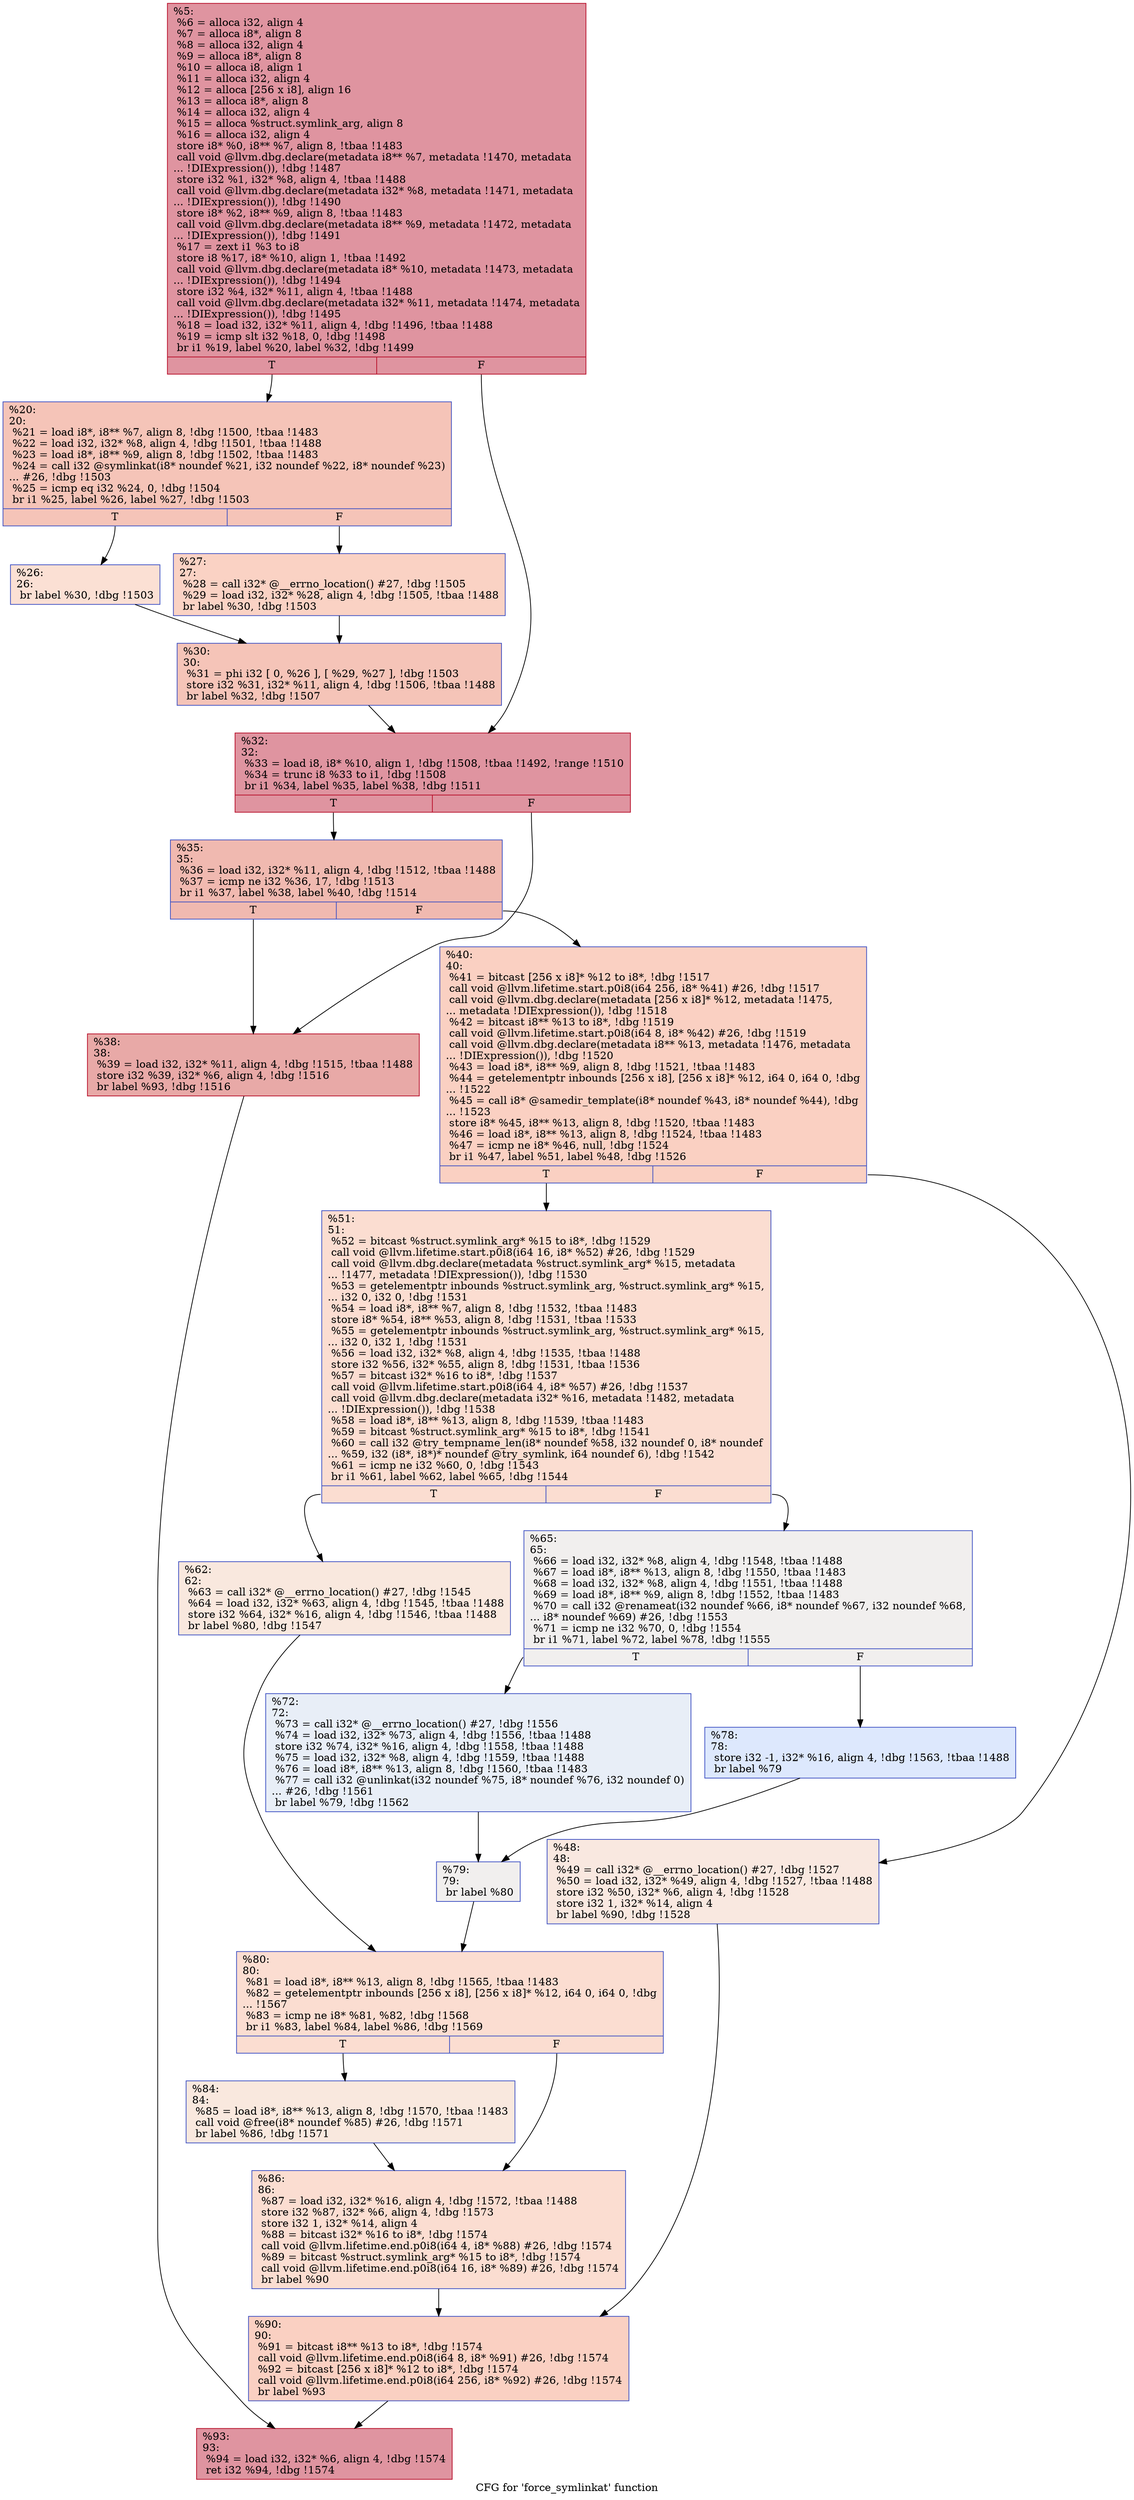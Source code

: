 digraph "CFG for 'force_symlinkat' function" {
	label="CFG for 'force_symlinkat' function";

	Node0xf05d10 [shape=record,color="#b70d28ff", style=filled, fillcolor="#b70d2870",label="{%5:\l  %6 = alloca i32, align 4\l  %7 = alloca i8*, align 8\l  %8 = alloca i32, align 4\l  %9 = alloca i8*, align 8\l  %10 = alloca i8, align 1\l  %11 = alloca i32, align 4\l  %12 = alloca [256 x i8], align 16\l  %13 = alloca i8*, align 8\l  %14 = alloca i32, align 4\l  %15 = alloca %struct.symlink_arg, align 8\l  %16 = alloca i32, align 4\l  store i8* %0, i8** %7, align 8, !tbaa !1483\l  call void @llvm.dbg.declare(metadata i8** %7, metadata !1470, metadata\l... !DIExpression()), !dbg !1487\l  store i32 %1, i32* %8, align 4, !tbaa !1488\l  call void @llvm.dbg.declare(metadata i32* %8, metadata !1471, metadata\l... !DIExpression()), !dbg !1490\l  store i8* %2, i8** %9, align 8, !tbaa !1483\l  call void @llvm.dbg.declare(metadata i8** %9, metadata !1472, metadata\l... !DIExpression()), !dbg !1491\l  %17 = zext i1 %3 to i8\l  store i8 %17, i8* %10, align 1, !tbaa !1492\l  call void @llvm.dbg.declare(metadata i8* %10, metadata !1473, metadata\l... !DIExpression()), !dbg !1494\l  store i32 %4, i32* %11, align 4, !tbaa !1488\l  call void @llvm.dbg.declare(metadata i32* %11, metadata !1474, metadata\l... !DIExpression()), !dbg !1495\l  %18 = load i32, i32* %11, align 4, !dbg !1496, !tbaa !1488\l  %19 = icmp slt i32 %18, 0, !dbg !1498\l  br i1 %19, label %20, label %32, !dbg !1499\l|{<s0>T|<s1>F}}"];
	Node0xf05d10:s0 -> Node0xf07790;
	Node0xf05d10:s1 -> Node0xf078d0;
	Node0xf07790 [shape=record,color="#3d50c3ff", style=filled, fillcolor="#e97a5f70",label="{%20:\l20:                                               \l  %21 = load i8*, i8** %7, align 8, !dbg !1500, !tbaa !1483\l  %22 = load i32, i32* %8, align 4, !dbg !1501, !tbaa !1488\l  %23 = load i8*, i8** %9, align 8, !dbg !1502, !tbaa !1483\l  %24 = call i32 @symlinkat(i8* noundef %21, i32 noundef %22, i8* noundef %23)\l... #26, !dbg !1503\l  %25 = icmp eq i32 %24, 0, !dbg !1504\l  br i1 %25, label %26, label %27, !dbg !1503\l|{<s0>T|<s1>F}}"];
	Node0xf07790:s0 -> Node0xf077e0;
	Node0xf07790:s1 -> Node0xf07830;
	Node0xf077e0 [shape=record,color="#3d50c3ff", style=filled, fillcolor="#f7b99e70",label="{%26:\l26:                                               \l  br label %30, !dbg !1503\l}"];
	Node0xf077e0 -> Node0xf07880;
	Node0xf07830 [shape=record,color="#3d50c3ff", style=filled, fillcolor="#f4987a70",label="{%27:\l27:                                               \l  %28 = call i32* @__errno_location() #27, !dbg !1505\l  %29 = load i32, i32* %28, align 4, !dbg !1505, !tbaa !1488\l  br label %30, !dbg !1503\l}"];
	Node0xf07830 -> Node0xf07880;
	Node0xf07880 [shape=record,color="#3d50c3ff", style=filled, fillcolor="#e97a5f70",label="{%30:\l30:                                               \l  %31 = phi i32 [ 0, %26 ], [ %29, %27 ], !dbg !1503\l  store i32 %31, i32* %11, align 4, !dbg !1506, !tbaa !1488\l  br label %32, !dbg !1507\l}"];
	Node0xf07880 -> Node0xf078d0;
	Node0xf078d0 [shape=record,color="#b70d28ff", style=filled, fillcolor="#b70d2870",label="{%32:\l32:                                               \l  %33 = load i8, i8* %10, align 1, !dbg !1508, !tbaa !1492, !range !1510\l  %34 = trunc i8 %33 to i1, !dbg !1508\l  br i1 %34, label %35, label %38, !dbg !1511\l|{<s0>T|<s1>F}}"];
	Node0xf078d0:s0 -> Node0xf07920;
	Node0xf078d0:s1 -> Node0xf07970;
	Node0xf07920 [shape=record,color="#3d50c3ff", style=filled, fillcolor="#de614d70",label="{%35:\l35:                                               \l  %36 = load i32, i32* %11, align 4, !dbg !1512, !tbaa !1488\l  %37 = icmp ne i32 %36, 17, !dbg !1513\l  br i1 %37, label %38, label %40, !dbg !1514\l|{<s0>T|<s1>F}}"];
	Node0xf07920:s0 -> Node0xf07970;
	Node0xf07920:s1 -> Node0xf079c0;
	Node0xf07970 [shape=record,color="#b70d28ff", style=filled, fillcolor="#ca3b3770",label="{%38:\l38:                                               \l  %39 = load i32, i32* %11, align 4, !dbg !1515, !tbaa !1488\l  store i32 %39, i32* %6, align 4, !dbg !1516\l  br label %93, !dbg !1516\l}"];
	Node0xf07970 -> Node0xf07d80;
	Node0xf079c0 [shape=record,color="#3d50c3ff", style=filled, fillcolor="#f3947570",label="{%40:\l40:                                               \l  %41 = bitcast [256 x i8]* %12 to i8*, !dbg !1517\l  call void @llvm.lifetime.start.p0i8(i64 256, i8* %41) #26, !dbg !1517\l  call void @llvm.dbg.declare(metadata [256 x i8]* %12, metadata !1475,\l... metadata !DIExpression()), !dbg !1518\l  %42 = bitcast i8** %13 to i8*, !dbg !1519\l  call void @llvm.lifetime.start.p0i8(i64 8, i8* %42) #26, !dbg !1519\l  call void @llvm.dbg.declare(metadata i8** %13, metadata !1476, metadata\l... !DIExpression()), !dbg !1520\l  %43 = load i8*, i8** %9, align 8, !dbg !1521, !tbaa !1483\l  %44 = getelementptr inbounds [256 x i8], [256 x i8]* %12, i64 0, i64 0, !dbg\l... !1522\l  %45 = call i8* @samedir_template(i8* noundef %43, i8* noundef %44), !dbg\l... !1523\l  store i8* %45, i8** %13, align 8, !dbg !1520, !tbaa !1483\l  %46 = load i8*, i8** %13, align 8, !dbg !1524, !tbaa !1483\l  %47 = icmp ne i8* %46, null, !dbg !1524\l  br i1 %47, label %51, label %48, !dbg !1526\l|{<s0>T|<s1>F}}"];
	Node0xf079c0:s0 -> Node0xf07a60;
	Node0xf079c0:s1 -> Node0xf07a10;
	Node0xf07a10 [shape=record,color="#3d50c3ff", style=filled, fillcolor="#f1ccb870",label="{%48:\l48:                                               \l  %49 = call i32* @__errno_location() #27, !dbg !1527\l  %50 = load i32, i32* %49, align 4, !dbg !1527, !tbaa !1488\l  store i32 %50, i32* %6, align 4, !dbg !1528\l  store i32 1, i32* %14, align 4\l  br label %90, !dbg !1528\l}"];
	Node0xf07a10 -> Node0xf07d30;
	Node0xf07a60 [shape=record,color="#3d50c3ff", style=filled, fillcolor="#f7b39670",label="{%51:\l51:                                               \l  %52 = bitcast %struct.symlink_arg* %15 to i8*, !dbg !1529\l  call void @llvm.lifetime.start.p0i8(i64 16, i8* %52) #26, !dbg !1529\l  call void @llvm.dbg.declare(metadata %struct.symlink_arg* %15, metadata\l... !1477, metadata !DIExpression()), !dbg !1530\l  %53 = getelementptr inbounds %struct.symlink_arg, %struct.symlink_arg* %15,\l... i32 0, i32 0, !dbg !1531\l  %54 = load i8*, i8** %7, align 8, !dbg !1532, !tbaa !1483\l  store i8* %54, i8** %53, align 8, !dbg !1531, !tbaa !1533\l  %55 = getelementptr inbounds %struct.symlink_arg, %struct.symlink_arg* %15,\l... i32 0, i32 1, !dbg !1531\l  %56 = load i32, i32* %8, align 4, !dbg !1535, !tbaa !1488\l  store i32 %56, i32* %55, align 8, !dbg !1531, !tbaa !1536\l  %57 = bitcast i32* %16 to i8*, !dbg !1537\l  call void @llvm.lifetime.start.p0i8(i64 4, i8* %57) #26, !dbg !1537\l  call void @llvm.dbg.declare(metadata i32* %16, metadata !1482, metadata\l... !DIExpression()), !dbg !1538\l  %58 = load i8*, i8** %13, align 8, !dbg !1539, !tbaa !1483\l  %59 = bitcast %struct.symlink_arg* %15 to i8*, !dbg !1541\l  %60 = call i32 @try_tempname_len(i8* noundef %58, i32 noundef 0, i8* noundef\l... %59, i32 (i8*, i8*)* noundef @try_symlink, i64 noundef 6), !dbg !1542\l  %61 = icmp ne i32 %60, 0, !dbg !1543\l  br i1 %61, label %62, label %65, !dbg !1544\l|{<s0>T|<s1>F}}"];
	Node0xf07a60:s0 -> Node0xf07ab0;
	Node0xf07a60:s1 -> Node0xf07b00;
	Node0xf07ab0 [shape=record,color="#3d50c3ff", style=filled, fillcolor="#f2cab570",label="{%62:\l62:                                               \l  %63 = call i32* @__errno_location() #27, !dbg !1545\l  %64 = load i32, i32* %63, align 4, !dbg !1545, !tbaa !1488\l  store i32 %64, i32* %16, align 4, !dbg !1546, !tbaa !1488\l  br label %80, !dbg !1547\l}"];
	Node0xf07ab0 -> Node0xf07c40;
	Node0xf07b00 [shape=record,color="#3d50c3ff", style=filled, fillcolor="#e0dbd870",label="{%65:\l65:                                               \l  %66 = load i32, i32* %8, align 4, !dbg !1548, !tbaa !1488\l  %67 = load i8*, i8** %13, align 8, !dbg !1550, !tbaa !1483\l  %68 = load i32, i32* %8, align 4, !dbg !1551, !tbaa !1488\l  %69 = load i8*, i8** %9, align 8, !dbg !1552, !tbaa !1483\l  %70 = call i32 @renameat(i32 noundef %66, i8* noundef %67, i32 noundef %68,\l... i8* noundef %69) #26, !dbg !1553\l  %71 = icmp ne i32 %70, 0, !dbg !1554\l  br i1 %71, label %72, label %78, !dbg !1555\l|{<s0>T|<s1>F}}"];
	Node0xf07b00:s0 -> Node0xf07b50;
	Node0xf07b00:s1 -> Node0xf07ba0;
	Node0xf07b50 [shape=record,color="#3d50c3ff", style=filled, fillcolor="#cbd8ee70",label="{%72:\l72:                                               \l  %73 = call i32* @__errno_location() #27, !dbg !1556\l  %74 = load i32, i32* %73, align 4, !dbg !1556, !tbaa !1488\l  store i32 %74, i32* %16, align 4, !dbg !1558, !tbaa !1488\l  %75 = load i32, i32* %8, align 4, !dbg !1559, !tbaa !1488\l  %76 = load i8*, i8** %13, align 8, !dbg !1560, !tbaa !1483\l  %77 = call i32 @unlinkat(i32 noundef %75, i8* noundef %76, i32 noundef 0)\l... #26, !dbg !1561\l  br label %79, !dbg !1562\l}"];
	Node0xf07b50 -> Node0xf07bf0;
	Node0xf07ba0 [shape=record,color="#3d50c3ff", style=filled, fillcolor="#b2ccfb70",label="{%78:\l78:                                               \l  store i32 -1, i32* %16, align 4, !dbg !1563, !tbaa !1488\l  br label %79\l}"];
	Node0xf07ba0 -> Node0xf07bf0;
	Node0xf07bf0 [shape=record,color="#3d50c3ff", style=filled, fillcolor="#e0dbd870",label="{%79:\l79:                                               \l  br label %80\l}"];
	Node0xf07bf0 -> Node0xf07c40;
	Node0xf07c40 [shape=record,color="#3d50c3ff", style=filled, fillcolor="#f7b39670",label="{%80:\l80:                                               \l  %81 = load i8*, i8** %13, align 8, !dbg !1565, !tbaa !1483\l  %82 = getelementptr inbounds [256 x i8], [256 x i8]* %12, i64 0, i64 0, !dbg\l... !1567\l  %83 = icmp ne i8* %81, %82, !dbg !1568\l  br i1 %83, label %84, label %86, !dbg !1569\l|{<s0>T|<s1>F}}"];
	Node0xf07c40:s0 -> Node0xf07c90;
	Node0xf07c40:s1 -> Node0xf07ce0;
	Node0xf07c90 [shape=record,color="#3d50c3ff", style=filled, fillcolor="#f2cab570",label="{%84:\l84:                                               \l  %85 = load i8*, i8** %13, align 8, !dbg !1570, !tbaa !1483\l  call void @free(i8* noundef %85) #26, !dbg !1571\l  br label %86, !dbg !1571\l}"];
	Node0xf07c90 -> Node0xf07ce0;
	Node0xf07ce0 [shape=record,color="#3d50c3ff", style=filled, fillcolor="#f7b39670",label="{%86:\l86:                                               \l  %87 = load i32, i32* %16, align 4, !dbg !1572, !tbaa !1488\l  store i32 %87, i32* %6, align 4, !dbg !1573\l  store i32 1, i32* %14, align 4\l  %88 = bitcast i32* %16 to i8*, !dbg !1574\l  call void @llvm.lifetime.end.p0i8(i64 4, i8* %88) #26, !dbg !1574\l  %89 = bitcast %struct.symlink_arg* %15 to i8*, !dbg !1574\l  call void @llvm.lifetime.end.p0i8(i64 16, i8* %89) #26, !dbg !1574\l  br label %90\l}"];
	Node0xf07ce0 -> Node0xf07d30;
	Node0xf07d30 [shape=record,color="#3d50c3ff", style=filled, fillcolor="#f3947570",label="{%90:\l90:                                               \l  %91 = bitcast i8** %13 to i8*, !dbg !1574\l  call void @llvm.lifetime.end.p0i8(i64 8, i8* %91) #26, !dbg !1574\l  %92 = bitcast [256 x i8]* %12 to i8*, !dbg !1574\l  call void @llvm.lifetime.end.p0i8(i64 256, i8* %92) #26, !dbg !1574\l  br label %93\l}"];
	Node0xf07d30 -> Node0xf07d80;
	Node0xf07d80 [shape=record,color="#b70d28ff", style=filled, fillcolor="#b70d2870",label="{%93:\l93:                                               \l  %94 = load i32, i32* %6, align 4, !dbg !1574\l  ret i32 %94, !dbg !1574\l}"];
}
